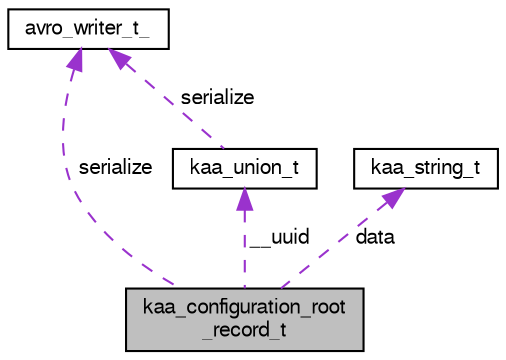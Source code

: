 digraph "kaa_configuration_root_record_t"
{
  bgcolor="transparent";
  edge [fontname="FreeSans",fontsize="10",labelfontname="FreeSans",labelfontsize="10"];
  node [fontname="FreeSans",fontsize="10",shape=record];
  Node1 [label="kaa_configuration_root\l_record_t",height=0.2,width=0.4,color="black", fillcolor="grey75", style="filled" fontcolor="black"];
  Node2 -> Node1 [dir="back",color="darkorchid3",fontsize="10",style="dashed",label=" serialize" ,fontname="FreeSans"];
  Node2 [label="avro_writer_t_",height=0.2,width=0.4,color="black",URL="$structavro__writer__t__.html"];
  Node3 -> Node1 [dir="back",color="darkorchid3",fontsize="10",style="dashed",label=" data" ,fontname="FreeSans"];
  Node3 [label="kaa_string_t",height=0.2,width=0.4,color="black",URL="$structkaa__string__t.html"];
  Node4 -> Node1 [dir="back",color="darkorchid3",fontsize="10",style="dashed",label=" __uuid" ,fontname="FreeSans"];
  Node4 [label="kaa_union_t",height=0.2,width=0.4,color="black",URL="$structkaa__union__t.html"];
  Node2 -> Node4 [dir="back",color="darkorchid3",fontsize="10",style="dashed",label=" serialize" ,fontname="FreeSans"];
}

